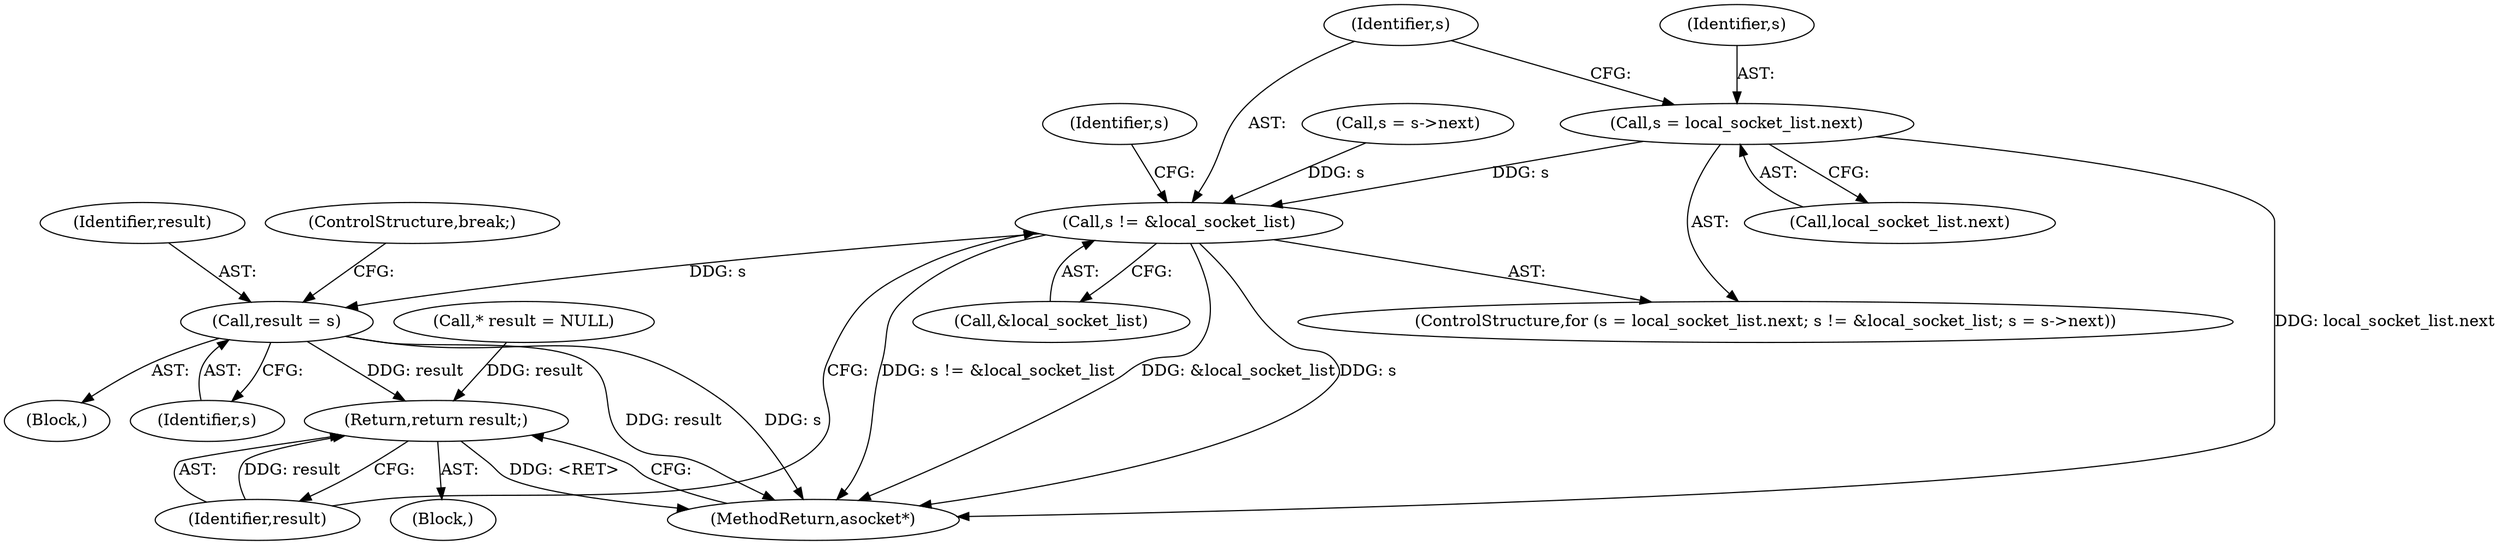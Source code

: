 digraph "0_Android_268068f25673242d1d5130d96202d3288c91b700_0@API" {
"1000116" [label="(Call,s = local_socket_list.next)"];
"1000121" [label="(Call,s != &local_socket_list)"];
"1000156" [label="(Call,result = s)"];
"1000160" [label="(Return,return result;)"];
"1000116" [label="(Call,s = local_socket_list.next)"];
"1000161" [label="(Identifier,result)"];
"1000125" [label="(Call,s = s->next)"];
"1000117" [label="(Identifier,s)"];
"1000115" [label="(ControlStructure,for (s = local_socket_list.next; s != &local_socket_list; s = s->next))"];
"1000155" [label="(Block,)"];
"1000122" [label="(Identifier,s)"];
"1000156" [label="(Call,result = s)"];
"1000103" [label="(Block,)"];
"1000159" [label="(ControlStructure,break;)"];
"1000121" [label="(Call,s != &local_socket_list)"];
"1000160" [label="(Return,return result;)"];
"1000106" [label="(Call,* result = NULL)"];
"1000162" [label="(MethodReturn,asocket*)"];
"1000158" [label="(Identifier,s)"];
"1000157" [label="(Identifier,result)"];
"1000134" [label="(Identifier,s)"];
"1000118" [label="(Call,local_socket_list.next)"];
"1000123" [label="(Call,&local_socket_list)"];
"1000116" -> "1000115"  [label="AST: "];
"1000116" -> "1000118"  [label="CFG: "];
"1000117" -> "1000116"  [label="AST: "];
"1000118" -> "1000116"  [label="AST: "];
"1000122" -> "1000116"  [label="CFG: "];
"1000116" -> "1000162"  [label="DDG: local_socket_list.next"];
"1000116" -> "1000121"  [label="DDG: s"];
"1000121" -> "1000115"  [label="AST: "];
"1000121" -> "1000123"  [label="CFG: "];
"1000122" -> "1000121"  [label="AST: "];
"1000123" -> "1000121"  [label="AST: "];
"1000134" -> "1000121"  [label="CFG: "];
"1000161" -> "1000121"  [label="CFG: "];
"1000121" -> "1000162"  [label="DDG: s != &local_socket_list"];
"1000121" -> "1000162"  [label="DDG: &local_socket_list"];
"1000121" -> "1000162"  [label="DDG: s"];
"1000125" -> "1000121"  [label="DDG: s"];
"1000121" -> "1000156"  [label="DDG: s"];
"1000156" -> "1000155"  [label="AST: "];
"1000156" -> "1000158"  [label="CFG: "];
"1000157" -> "1000156"  [label="AST: "];
"1000158" -> "1000156"  [label="AST: "];
"1000159" -> "1000156"  [label="CFG: "];
"1000156" -> "1000162"  [label="DDG: result"];
"1000156" -> "1000162"  [label="DDG: s"];
"1000156" -> "1000160"  [label="DDG: result"];
"1000160" -> "1000103"  [label="AST: "];
"1000160" -> "1000161"  [label="CFG: "];
"1000161" -> "1000160"  [label="AST: "];
"1000162" -> "1000160"  [label="CFG: "];
"1000160" -> "1000162"  [label="DDG: <RET>"];
"1000161" -> "1000160"  [label="DDG: result"];
"1000106" -> "1000160"  [label="DDG: result"];
}
